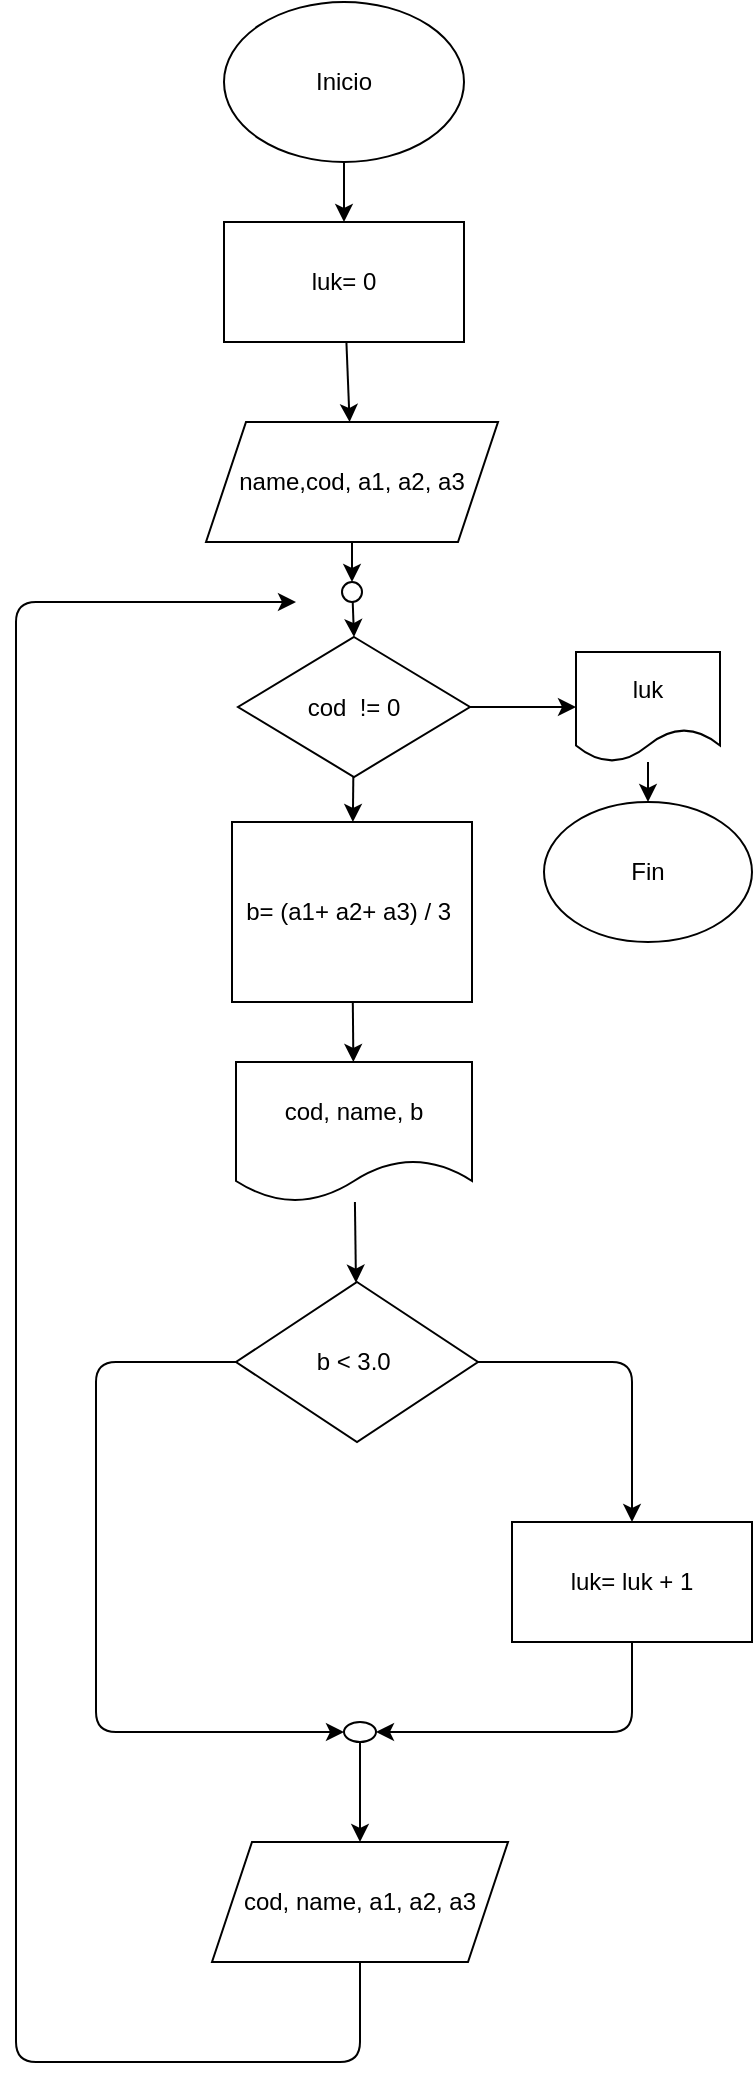 <mxfile>
    <diagram id="24w5M8n7dxe5E8Aatmsd" name="Página-1">
        <mxGraphModel dx="1605" dy="1067" grid="1" gridSize="10" guides="1" tooltips="1" connect="1" arrows="1" fold="1" page="1" pageScale="1" pageWidth="827" pageHeight="1169" math="0" shadow="0">
            <root>
                <mxCell id="0"/>
                <mxCell id="1" parent="0"/>
                <mxCell id="4" value="" style="edgeStyle=none;html=1;" edge="1" parent="1" source="2" target="3">
                    <mxGeometry relative="1" as="geometry"/>
                </mxCell>
                <mxCell id="2" value="Inicio" style="ellipse;whiteSpace=wrap;html=1;" vertex="1" parent="1">
                    <mxGeometry x="354" y="100" width="120" height="80" as="geometry"/>
                </mxCell>
                <mxCell id="6" value="" style="edgeStyle=none;html=1;" edge="1" parent="1" source="3" target="5">
                    <mxGeometry relative="1" as="geometry"/>
                </mxCell>
                <mxCell id="3" value="luk= 0" style="whiteSpace=wrap;html=1;" vertex="1" parent="1">
                    <mxGeometry x="354" y="210" width="120" height="60" as="geometry"/>
                </mxCell>
                <mxCell id="37" style="edgeStyle=none;html=1;entryX=0.5;entryY=0;entryDx=0;entryDy=0;" edge="1" parent="1" source="5" target="35">
                    <mxGeometry relative="1" as="geometry"/>
                </mxCell>
                <mxCell id="5" value="name,cod, a1, a2, a3" style="shape=parallelogram;perimeter=parallelogramPerimeter;whiteSpace=wrap;html=1;fixedSize=1;" vertex="1" parent="1">
                    <mxGeometry x="345" y="310" width="146" height="60" as="geometry"/>
                </mxCell>
                <mxCell id="12" value="" style="edgeStyle=none;html=1;" edge="1" parent="1" source="7" target="11">
                    <mxGeometry relative="1" as="geometry"/>
                </mxCell>
                <mxCell id="16" value="" style="edgeStyle=none;html=1;" edge="1" parent="1" source="7" target="15">
                    <mxGeometry relative="1" as="geometry"/>
                </mxCell>
                <mxCell id="7" value="cod&amp;nbsp; != 0" style="rhombus;whiteSpace=wrap;html=1;" vertex="1" parent="1">
                    <mxGeometry x="361" y="417.5" width="116" height="70" as="geometry"/>
                </mxCell>
                <mxCell id="14" value="" style="edgeStyle=none;html=1;" edge="1" parent="1" source="11" target="13">
                    <mxGeometry relative="1" as="geometry"/>
                </mxCell>
                <mxCell id="11" value="luk" style="shape=document;whiteSpace=wrap;html=1;boundedLbl=1;" vertex="1" parent="1">
                    <mxGeometry x="530" y="425" width="72" height="55" as="geometry"/>
                </mxCell>
                <mxCell id="13" value="Fin" style="ellipse;whiteSpace=wrap;html=1;" vertex="1" parent="1">
                    <mxGeometry x="514" y="500" width="104" height="70" as="geometry"/>
                </mxCell>
                <mxCell id="19" value="" style="edgeStyle=none;html=1;" edge="1" parent="1" source="15" target="18">
                    <mxGeometry relative="1" as="geometry"/>
                </mxCell>
                <mxCell id="15" value="b= (a1+ a2+ a3) / 3&amp;nbsp;" style="whiteSpace=wrap;html=1;" vertex="1" parent="1">
                    <mxGeometry x="358" y="510" width="120" height="90" as="geometry"/>
                </mxCell>
                <mxCell id="22" value="" style="edgeStyle=none;html=1;" edge="1" parent="1" source="18" target="21">
                    <mxGeometry relative="1" as="geometry"/>
                </mxCell>
                <mxCell id="18" value="cod, name, b" style="shape=document;whiteSpace=wrap;html=1;boundedLbl=1;" vertex="1" parent="1">
                    <mxGeometry x="360" y="630" width="118" height="70" as="geometry"/>
                </mxCell>
                <mxCell id="24" value="" style="edgeStyle=none;html=1;" edge="1" parent="1" source="21" target="23">
                    <mxGeometry relative="1" as="geometry">
                        <Array as="points">
                            <mxPoint x="558" y="780"/>
                        </Array>
                    </mxGeometry>
                </mxCell>
                <mxCell id="27" style="edgeStyle=none;html=1;entryX=0;entryY=0.5;entryDx=0;entryDy=0;" edge="1" parent="1" source="21" target="26">
                    <mxGeometry relative="1" as="geometry">
                        <mxPoint x="380" y="969" as="targetPoint"/>
                        <Array as="points">
                            <mxPoint x="290" y="780"/>
                            <mxPoint x="290" y="965"/>
                        </Array>
                    </mxGeometry>
                </mxCell>
                <mxCell id="21" value="b &amp;lt; 3.0&amp;nbsp;" style="rhombus;whiteSpace=wrap;html=1;" vertex="1" parent="1">
                    <mxGeometry x="360" y="740" width="121" height="80" as="geometry"/>
                </mxCell>
                <mxCell id="28" style="edgeStyle=none;html=1;entryX=1;entryY=0.5;entryDx=0;entryDy=0;" edge="1" parent="1" source="23" target="26">
                    <mxGeometry relative="1" as="geometry">
                        <mxPoint x="430" y="965" as="targetPoint"/>
                        <Array as="points">
                            <mxPoint x="558" y="965"/>
                        </Array>
                    </mxGeometry>
                </mxCell>
                <mxCell id="23" value="luk= luk + 1" style="whiteSpace=wrap;html=1;" vertex="1" parent="1">
                    <mxGeometry x="498" y="860" width="120" height="60" as="geometry"/>
                </mxCell>
                <mxCell id="33" value="" style="edgeStyle=none;html=1;" edge="1" parent="1" source="26" target="32">
                    <mxGeometry relative="1" as="geometry"/>
                </mxCell>
                <mxCell id="26" value="" style="ellipse;whiteSpace=wrap;html=1;" vertex="1" parent="1">
                    <mxGeometry x="414" y="960" width="16" height="10" as="geometry"/>
                </mxCell>
                <mxCell id="34" style="edgeStyle=none;html=1;" edge="1" parent="1" source="32">
                    <mxGeometry relative="1" as="geometry">
                        <mxPoint x="390" y="400" as="targetPoint"/>
                        <Array as="points">
                            <mxPoint x="422" y="1130"/>
                            <mxPoint x="250" y="1130"/>
                            <mxPoint x="250" y="400"/>
                        </Array>
                    </mxGeometry>
                </mxCell>
                <mxCell id="32" value="&lt;span&gt;cod, name, a1, a2, a3&lt;/span&gt;" style="shape=parallelogram;perimeter=parallelogramPerimeter;whiteSpace=wrap;html=1;fixedSize=1;" vertex="1" parent="1">
                    <mxGeometry x="348" y="1020" width="148" height="60" as="geometry"/>
                </mxCell>
                <mxCell id="38" style="edgeStyle=none;html=1;entryX=0.5;entryY=0;entryDx=0;entryDy=0;exitX=0.5;exitY=0;exitDx=0;exitDy=0;" edge="1" parent="1" source="35" target="7">
                    <mxGeometry relative="1" as="geometry"/>
                </mxCell>
                <mxCell id="35" value="" style="ellipse;whiteSpace=wrap;html=1;" vertex="1" parent="1">
                    <mxGeometry x="413" y="390" width="10" height="10" as="geometry"/>
                </mxCell>
            </root>
        </mxGraphModel>
    </diagram>
</mxfile>